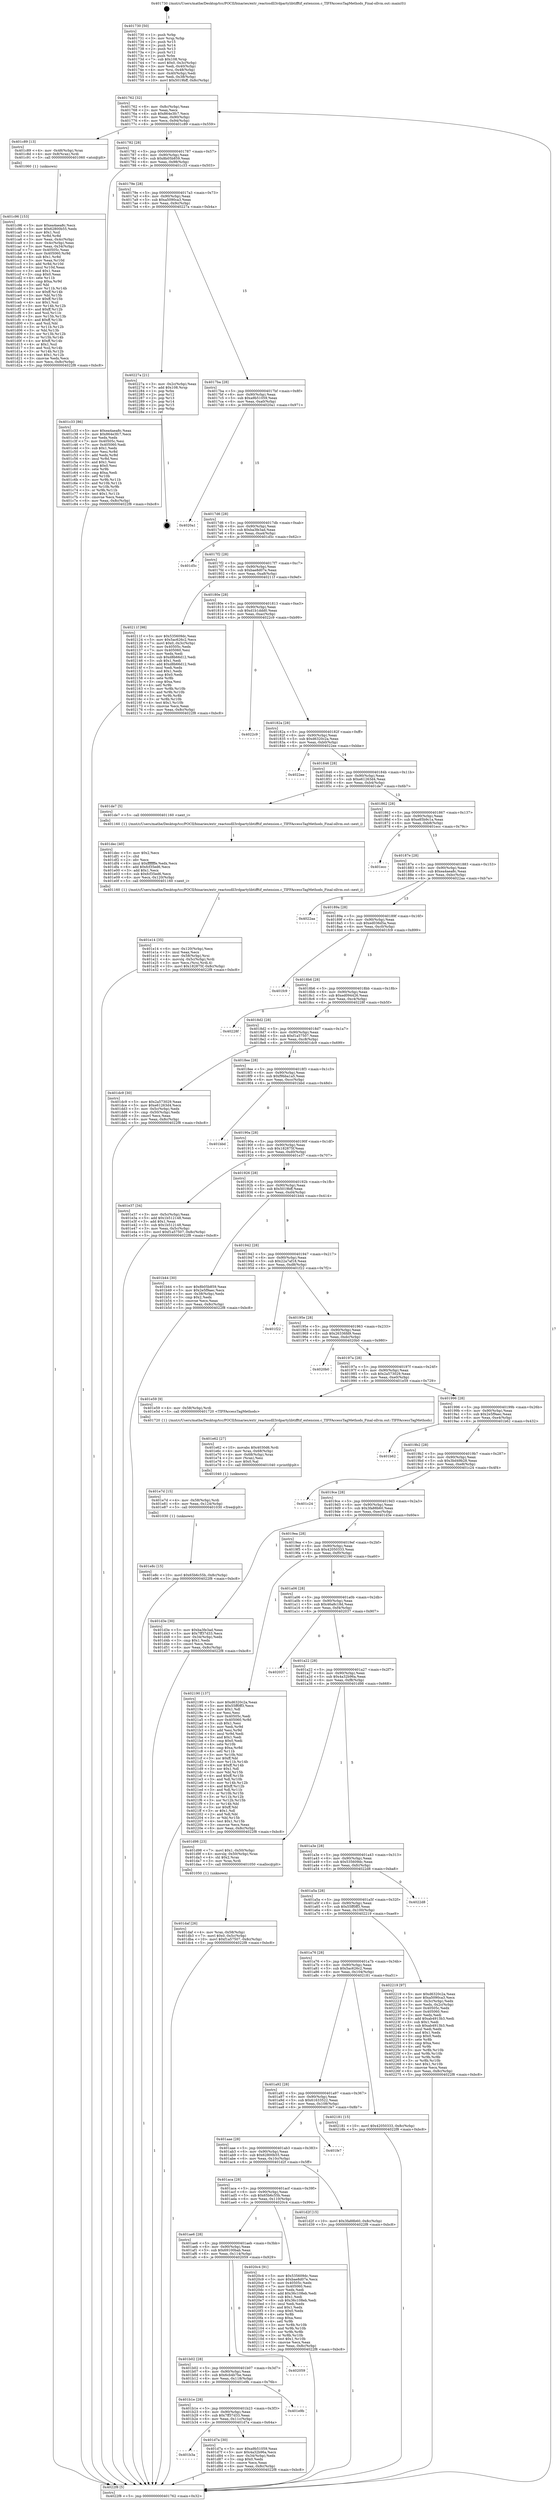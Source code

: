 digraph "0x401730" {
  label = "0x401730 (/mnt/c/Users/mathe/Desktop/tcc/POCII/binaries/extr_reactosdll3rdpartylibtifftif_extension.c_TIFFAccessTagMethods_Final-ollvm.out::main(0))"
  labelloc = "t"
  node[shape=record]

  Entry [label="",width=0.3,height=0.3,shape=circle,fillcolor=black,style=filled]
  "0x401762" [label="{
     0x401762 [32]\l
     | [instrs]\l
     &nbsp;&nbsp;0x401762 \<+6\>: mov -0x8c(%rbp),%eax\l
     &nbsp;&nbsp;0x401768 \<+2\>: mov %eax,%ecx\l
     &nbsp;&nbsp;0x40176a \<+6\>: sub $0x864e3fc7,%ecx\l
     &nbsp;&nbsp;0x401770 \<+6\>: mov %eax,-0x90(%rbp)\l
     &nbsp;&nbsp;0x401776 \<+6\>: mov %ecx,-0x94(%rbp)\l
     &nbsp;&nbsp;0x40177c \<+6\>: je 0000000000401c89 \<main+0x559\>\l
  }"]
  "0x401c89" [label="{
     0x401c89 [13]\l
     | [instrs]\l
     &nbsp;&nbsp;0x401c89 \<+4\>: mov -0x48(%rbp),%rax\l
     &nbsp;&nbsp;0x401c8d \<+4\>: mov 0x8(%rax),%rdi\l
     &nbsp;&nbsp;0x401c91 \<+5\>: call 0000000000401060 \<atoi@plt\>\l
     | [calls]\l
     &nbsp;&nbsp;0x401060 \{1\} (unknown)\l
  }"]
  "0x401782" [label="{
     0x401782 [28]\l
     | [instrs]\l
     &nbsp;&nbsp;0x401782 \<+5\>: jmp 0000000000401787 \<main+0x57\>\l
     &nbsp;&nbsp;0x401787 \<+6\>: mov -0x90(%rbp),%eax\l
     &nbsp;&nbsp;0x40178d \<+5\>: sub $0x8b05b859,%eax\l
     &nbsp;&nbsp;0x401792 \<+6\>: mov %eax,-0x98(%rbp)\l
     &nbsp;&nbsp;0x401798 \<+6\>: je 0000000000401c33 \<main+0x503\>\l
  }"]
  Exit [label="",width=0.3,height=0.3,shape=circle,fillcolor=black,style=filled,peripheries=2]
  "0x401c33" [label="{
     0x401c33 [86]\l
     | [instrs]\l
     &nbsp;&nbsp;0x401c33 \<+5\>: mov $0xea4aea8c,%eax\l
     &nbsp;&nbsp;0x401c38 \<+5\>: mov $0x864e3fc7,%ecx\l
     &nbsp;&nbsp;0x401c3d \<+2\>: xor %edx,%edx\l
     &nbsp;&nbsp;0x401c3f \<+7\>: mov 0x40505c,%esi\l
     &nbsp;&nbsp;0x401c46 \<+7\>: mov 0x405060,%edi\l
     &nbsp;&nbsp;0x401c4d \<+3\>: sub $0x1,%edx\l
     &nbsp;&nbsp;0x401c50 \<+3\>: mov %esi,%r8d\l
     &nbsp;&nbsp;0x401c53 \<+3\>: add %edx,%r8d\l
     &nbsp;&nbsp;0x401c56 \<+4\>: imul %r8d,%esi\l
     &nbsp;&nbsp;0x401c5a \<+3\>: and $0x1,%esi\l
     &nbsp;&nbsp;0x401c5d \<+3\>: cmp $0x0,%esi\l
     &nbsp;&nbsp;0x401c60 \<+4\>: sete %r9b\l
     &nbsp;&nbsp;0x401c64 \<+3\>: cmp $0xa,%edi\l
     &nbsp;&nbsp;0x401c67 \<+4\>: setl %r10b\l
     &nbsp;&nbsp;0x401c6b \<+3\>: mov %r9b,%r11b\l
     &nbsp;&nbsp;0x401c6e \<+3\>: and %r10b,%r11b\l
     &nbsp;&nbsp;0x401c71 \<+3\>: xor %r10b,%r9b\l
     &nbsp;&nbsp;0x401c74 \<+3\>: or %r9b,%r11b\l
     &nbsp;&nbsp;0x401c77 \<+4\>: test $0x1,%r11b\l
     &nbsp;&nbsp;0x401c7b \<+3\>: cmovne %ecx,%eax\l
     &nbsp;&nbsp;0x401c7e \<+6\>: mov %eax,-0x8c(%rbp)\l
     &nbsp;&nbsp;0x401c84 \<+5\>: jmp 00000000004022f8 \<main+0xbc8\>\l
  }"]
  "0x40179e" [label="{
     0x40179e [28]\l
     | [instrs]\l
     &nbsp;&nbsp;0x40179e \<+5\>: jmp 00000000004017a3 \<main+0x73\>\l
     &nbsp;&nbsp;0x4017a3 \<+6\>: mov -0x90(%rbp),%eax\l
     &nbsp;&nbsp;0x4017a9 \<+5\>: sub $0xa5090ca3,%eax\l
     &nbsp;&nbsp;0x4017ae \<+6\>: mov %eax,-0x9c(%rbp)\l
     &nbsp;&nbsp;0x4017b4 \<+6\>: je 000000000040227a \<main+0xb4a\>\l
  }"]
  "0x401e8c" [label="{
     0x401e8c [15]\l
     | [instrs]\l
     &nbsp;&nbsp;0x401e8c \<+10\>: movl $0x65b6c55b,-0x8c(%rbp)\l
     &nbsp;&nbsp;0x401e96 \<+5\>: jmp 00000000004022f8 \<main+0xbc8\>\l
  }"]
  "0x40227a" [label="{
     0x40227a [21]\l
     | [instrs]\l
     &nbsp;&nbsp;0x40227a \<+3\>: mov -0x2c(%rbp),%eax\l
     &nbsp;&nbsp;0x40227d \<+7\>: add $0x108,%rsp\l
     &nbsp;&nbsp;0x402284 \<+1\>: pop %rbx\l
     &nbsp;&nbsp;0x402285 \<+2\>: pop %r12\l
     &nbsp;&nbsp;0x402287 \<+2\>: pop %r13\l
     &nbsp;&nbsp;0x402289 \<+2\>: pop %r14\l
     &nbsp;&nbsp;0x40228b \<+2\>: pop %r15\l
     &nbsp;&nbsp;0x40228d \<+1\>: pop %rbp\l
     &nbsp;&nbsp;0x40228e \<+1\>: ret\l
  }"]
  "0x4017ba" [label="{
     0x4017ba [28]\l
     | [instrs]\l
     &nbsp;&nbsp;0x4017ba \<+5\>: jmp 00000000004017bf \<main+0x8f\>\l
     &nbsp;&nbsp;0x4017bf \<+6\>: mov -0x90(%rbp),%eax\l
     &nbsp;&nbsp;0x4017c5 \<+5\>: sub $0xa9b51059,%eax\l
     &nbsp;&nbsp;0x4017ca \<+6\>: mov %eax,-0xa0(%rbp)\l
     &nbsp;&nbsp;0x4017d0 \<+6\>: je 00000000004020a1 \<main+0x971\>\l
  }"]
  "0x401e7d" [label="{
     0x401e7d [15]\l
     | [instrs]\l
     &nbsp;&nbsp;0x401e7d \<+4\>: mov -0x58(%rbp),%rdi\l
     &nbsp;&nbsp;0x401e81 \<+6\>: mov %eax,-0x124(%rbp)\l
     &nbsp;&nbsp;0x401e87 \<+5\>: call 0000000000401030 \<free@plt\>\l
     | [calls]\l
     &nbsp;&nbsp;0x401030 \{1\} (unknown)\l
  }"]
  "0x4020a1" [label="{
     0x4020a1\l
  }", style=dashed]
  "0x4017d6" [label="{
     0x4017d6 [28]\l
     | [instrs]\l
     &nbsp;&nbsp;0x4017d6 \<+5\>: jmp 00000000004017db \<main+0xab\>\l
     &nbsp;&nbsp;0x4017db \<+6\>: mov -0x90(%rbp),%eax\l
     &nbsp;&nbsp;0x4017e1 \<+5\>: sub $0xba3fe3ad,%eax\l
     &nbsp;&nbsp;0x4017e6 \<+6\>: mov %eax,-0xa4(%rbp)\l
     &nbsp;&nbsp;0x4017ec \<+6\>: je 0000000000401d5c \<main+0x62c\>\l
  }"]
  "0x401e62" [label="{
     0x401e62 [27]\l
     | [instrs]\l
     &nbsp;&nbsp;0x401e62 \<+10\>: movabs $0x4030d6,%rdi\l
     &nbsp;&nbsp;0x401e6c \<+4\>: mov %rax,-0x68(%rbp)\l
     &nbsp;&nbsp;0x401e70 \<+4\>: mov -0x68(%rbp),%rax\l
     &nbsp;&nbsp;0x401e74 \<+2\>: mov (%rax),%esi\l
     &nbsp;&nbsp;0x401e76 \<+2\>: mov $0x0,%al\l
     &nbsp;&nbsp;0x401e78 \<+5\>: call 0000000000401040 \<printf@plt\>\l
     | [calls]\l
     &nbsp;&nbsp;0x401040 \{1\} (unknown)\l
  }"]
  "0x401d5c" [label="{
     0x401d5c\l
  }", style=dashed]
  "0x4017f2" [label="{
     0x4017f2 [28]\l
     | [instrs]\l
     &nbsp;&nbsp;0x4017f2 \<+5\>: jmp 00000000004017f7 \<main+0xc7\>\l
     &nbsp;&nbsp;0x4017f7 \<+6\>: mov -0x90(%rbp),%eax\l
     &nbsp;&nbsp;0x4017fd \<+5\>: sub $0xbae8d07e,%eax\l
     &nbsp;&nbsp;0x401802 \<+6\>: mov %eax,-0xa8(%rbp)\l
     &nbsp;&nbsp;0x401808 \<+6\>: je 000000000040211f \<main+0x9ef\>\l
  }"]
  "0x401e14" [label="{
     0x401e14 [35]\l
     | [instrs]\l
     &nbsp;&nbsp;0x401e14 \<+6\>: mov -0x120(%rbp),%ecx\l
     &nbsp;&nbsp;0x401e1a \<+3\>: imul %eax,%ecx\l
     &nbsp;&nbsp;0x401e1d \<+4\>: mov -0x58(%rbp),%rsi\l
     &nbsp;&nbsp;0x401e21 \<+4\>: movslq -0x5c(%rbp),%rdi\l
     &nbsp;&nbsp;0x401e25 \<+3\>: mov %ecx,(%rsi,%rdi,4)\l
     &nbsp;&nbsp;0x401e28 \<+10\>: movl $0x182875f,-0x8c(%rbp)\l
     &nbsp;&nbsp;0x401e32 \<+5\>: jmp 00000000004022f8 \<main+0xbc8\>\l
  }"]
  "0x40211f" [label="{
     0x40211f [98]\l
     | [instrs]\l
     &nbsp;&nbsp;0x40211f \<+5\>: mov $0x535609dc,%eax\l
     &nbsp;&nbsp;0x402124 \<+5\>: mov $0x5ac626c2,%ecx\l
     &nbsp;&nbsp;0x402129 \<+7\>: movl $0x0,-0x3c(%rbp)\l
     &nbsp;&nbsp;0x402130 \<+7\>: mov 0x40505c,%edx\l
     &nbsp;&nbsp;0x402137 \<+7\>: mov 0x405060,%esi\l
     &nbsp;&nbsp;0x40213e \<+2\>: mov %edx,%edi\l
     &nbsp;&nbsp;0x402140 \<+6\>: sub $0xd8b66d12,%edi\l
     &nbsp;&nbsp;0x402146 \<+3\>: sub $0x1,%edi\l
     &nbsp;&nbsp;0x402149 \<+6\>: add $0xd8b66d12,%edi\l
     &nbsp;&nbsp;0x40214f \<+3\>: imul %edi,%edx\l
     &nbsp;&nbsp;0x402152 \<+3\>: and $0x1,%edx\l
     &nbsp;&nbsp;0x402155 \<+3\>: cmp $0x0,%edx\l
     &nbsp;&nbsp;0x402158 \<+4\>: sete %r8b\l
     &nbsp;&nbsp;0x40215c \<+3\>: cmp $0xa,%esi\l
     &nbsp;&nbsp;0x40215f \<+4\>: setl %r9b\l
     &nbsp;&nbsp;0x402163 \<+3\>: mov %r8b,%r10b\l
     &nbsp;&nbsp;0x402166 \<+3\>: and %r9b,%r10b\l
     &nbsp;&nbsp;0x402169 \<+3\>: xor %r9b,%r8b\l
     &nbsp;&nbsp;0x40216c \<+3\>: or %r8b,%r10b\l
     &nbsp;&nbsp;0x40216f \<+4\>: test $0x1,%r10b\l
     &nbsp;&nbsp;0x402173 \<+3\>: cmovne %ecx,%eax\l
     &nbsp;&nbsp;0x402176 \<+6\>: mov %eax,-0x8c(%rbp)\l
     &nbsp;&nbsp;0x40217c \<+5\>: jmp 00000000004022f8 \<main+0xbc8\>\l
  }"]
  "0x40180e" [label="{
     0x40180e [28]\l
     | [instrs]\l
     &nbsp;&nbsp;0x40180e \<+5\>: jmp 0000000000401813 \<main+0xe3\>\l
     &nbsp;&nbsp;0x401813 \<+6\>: mov -0x90(%rbp),%eax\l
     &nbsp;&nbsp;0x401819 \<+5\>: sub $0xd1b1ddd0,%eax\l
     &nbsp;&nbsp;0x40181e \<+6\>: mov %eax,-0xac(%rbp)\l
     &nbsp;&nbsp;0x401824 \<+6\>: je 00000000004022c9 \<main+0xb99\>\l
  }"]
  "0x401dec" [label="{
     0x401dec [40]\l
     | [instrs]\l
     &nbsp;&nbsp;0x401dec \<+5\>: mov $0x2,%ecx\l
     &nbsp;&nbsp;0x401df1 \<+1\>: cltd\l
     &nbsp;&nbsp;0x401df2 \<+2\>: idiv %ecx\l
     &nbsp;&nbsp;0x401df4 \<+6\>: imul $0xfffffffe,%edx,%ecx\l
     &nbsp;&nbsp;0x401dfa \<+6\>: add $0xfcf35ed6,%ecx\l
     &nbsp;&nbsp;0x401e00 \<+3\>: add $0x1,%ecx\l
     &nbsp;&nbsp;0x401e03 \<+6\>: sub $0xfcf35ed6,%ecx\l
     &nbsp;&nbsp;0x401e09 \<+6\>: mov %ecx,-0x120(%rbp)\l
     &nbsp;&nbsp;0x401e0f \<+5\>: call 0000000000401160 \<next_i\>\l
     | [calls]\l
     &nbsp;&nbsp;0x401160 \{1\} (/mnt/c/Users/mathe/Desktop/tcc/POCII/binaries/extr_reactosdll3rdpartylibtifftif_extension.c_TIFFAccessTagMethods_Final-ollvm.out::next_i)\l
  }"]
  "0x4022c9" [label="{
     0x4022c9\l
  }", style=dashed]
  "0x40182a" [label="{
     0x40182a [28]\l
     | [instrs]\l
     &nbsp;&nbsp;0x40182a \<+5\>: jmp 000000000040182f \<main+0xff\>\l
     &nbsp;&nbsp;0x40182f \<+6\>: mov -0x90(%rbp),%eax\l
     &nbsp;&nbsp;0x401835 \<+5\>: sub $0xd6320c2a,%eax\l
     &nbsp;&nbsp;0x40183a \<+6\>: mov %eax,-0xb0(%rbp)\l
     &nbsp;&nbsp;0x401840 \<+6\>: je 00000000004022ee \<main+0xbbe\>\l
  }"]
  "0x401daf" [label="{
     0x401daf [26]\l
     | [instrs]\l
     &nbsp;&nbsp;0x401daf \<+4\>: mov %rax,-0x58(%rbp)\l
     &nbsp;&nbsp;0x401db3 \<+7\>: movl $0x0,-0x5c(%rbp)\l
     &nbsp;&nbsp;0x401dba \<+10\>: movl $0xf1a57507,-0x8c(%rbp)\l
     &nbsp;&nbsp;0x401dc4 \<+5\>: jmp 00000000004022f8 \<main+0xbc8\>\l
  }"]
  "0x4022ee" [label="{
     0x4022ee\l
  }", style=dashed]
  "0x401846" [label="{
     0x401846 [28]\l
     | [instrs]\l
     &nbsp;&nbsp;0x401846 \<+5\>: jmp 000000000040184b \<main+0x11b\>\l
     &nbsp;&nbsp;0x40184b \<+6\>: mov -0x90(%rbp),%eax\l
     &nbsp;&nbsp;0x401851 \<+5\>: sub $0xe61263d4,%eax\l
     &nbsp;&nbsp;0x401856 \<+6\>: mov %eax,-0xb4(%rbp)\l
     &nbsp;&nbsp;0x40185c \<+6\>: je 0000000000401de7 \<main+0x6b7\>\l
  }"]
  "0x401b3a" [label="{
     0x401b3a\l
  }", style=dashed]
  "0x401de7" [label="{
     0x401de7 [5]\l
     | [instrs]\l
     &nbsp;&nbsp;0x401de7 \<+5\>: call 0000000000401160 \<next_i\>\l
     | [calls]\l
     &nbsp;&nbsp;0x401160 \{1\} (/mnt/c/Users/mathe/Desktop/tcc/POCII/binaries/extr_reactosdll3rdpartylibtifftif_extension.c_TIFFAccessTagMethods_Final-ollvm.out::next_i)\l
  }"]
  "0x401862" [label="{
     0x401862 [28]\l
     | [instrs]\l
     &nbsp;&nbsp;0x401862 \<+5\>: jmp 0000000000401867 \<main+0x137\>\l
     &nbsp;&nbsp;0x401867 \<+6\>: mov -0x90(%rbp),%eax\l
     &nbsp;&nbsp;0x40186d \<+5\>: sub $0xe85b9c1a,%eax\l
     &nbsp;&nbsp;0x401872 \<+6\>: mov %eax,-0xb8(%rbp)\l
     &nbsp;&nbsp;0x401878 \<+6\>: je 0000000000401ecc \<main+0x79c\>\l
  }"]
  "0x401d7a" [label="{
     0x401d7a [30]\l
     | [instrs]\l
     &nbsp;&nbsp;0x401d7a \<+5\>: mov $0xa9b51059,%eax\l
     &nbsp;&nbsp;0x401d7f \<+5\>: mov $0x4a32b96a,%ecx\l
     &nbsp;&nbsp;0x401d84 \<+3\>: mov -0x34(%rbp),%edx\l
     &nbsp;&nbsp;0x401d87 \<+3\>: cmp $0x0,%edx\l
     &nbsp;&nbsp;0x401d8a \<+3\>: cmove %ecx,%eax\l
     &nbsp;&nbsp;0x401d8d \<+6\>: mov %eax,-0x8c(%rbp)\l
     &nbsp;&nbsp;0x401d93 \<+5\>: jmp 00000000004022f8 \<main+0xbc8\>\l
  }"]
  "0x401ecc" [label="{
     0x401ecc\l
  }", style=dashed]
  "0x40187e" [label="{
     0x40187e [28]\l
     | [instrs]\l
     &nbsp;&nbsp;0x40187e \<+5\>: jmp 0000000000401883 \<main+0x153\>\l
     &nbsp;&nbsp;0x401883 \<+6\>: mov -0x90(%rbp),%eax\l
     &nbsp;&nbsp;0x401889 \<+5\>: sub $0xea4aea8c,%eax\l
     &nbsp;&nbsp;0x40188e \<+6\>: mov %eax,-0xbc(%rbp)\l
     &nbsp;&nbsp;0x401894 \<+6\>: je 00000000004022aa \<main+0xb7a\>\l
  }"]
  "0x401b1e" [label="{
     0x401b1e [28]\l
     | [instrs]\l
     &nbsp;&nbsp;0x401b1e \<+5\>: jmp 0000000000401b23 \<main+0x3f3\>\l
     &nbsp;&nbsp;0x401b23 \<+6\>: mov -0x90(%rbp),%eax\l
     &nbsp;&nbsp;0x401b29 \<+5\>: sub $0x7ff37d33,%eax\l
     &nbsp;&nbsp;0x401b2e \<+6\>: mov %eax,-0x11c(%rbp)\l
     &nbsp;&nbsp;0x401b34 \<+6\>: je 0000000000401d7a \<main+0x64a\>\l
  }"]
  "0x4022aa" [label="{
     0x4022aa\l
  }", style=dashed]
  "0x40189a" [label="{
     0x40189a [28]\l
     | [instrs]\l
     &nbsp;&nbsp;0x40189a \<+5\>: jmp 000000000040189f \<main+0x16f\>\l
     &nbsp;&nbsp;0x40189f \<+6\>: mov -0x90(%rbp),%eax\l
     &nbsp;&nbsp;0x4018a5 \<+5\>: sub $0xed036d5a,%eax\l
     &nbsp;&nbsp;0x4018aa \<+6\>: mov %eax,-0xc0(%rbp)\l
     &nbsp;&nbsp;0x4018b0 \<+6\>: je 0000000000401fc9 \<main+0x899\>\l
  }"]
  "0x401e9b" [label="{
     0x401e9b\l
  }", style=dashed]
  "0x401fc9" [label="{
     0x401fc9\l
  }", style=dashed]
  "0x4018b6" [label="{
     0x4018b6 [28]\l
     | [instrs]\l
     &nbsp;&nbsp;0x4018b6 \<+5\>: jmp 00000000004018bb \<main+0x18b\>\l
     &nbsp;&nbsp;0x4018bb \<+6\>: mov -0x90(%rbp),%eax\l
     &nbsp;&nbsp;0x4018c1 \<+5\>: sub $0xed094426,%eax\l
     &nbsp;&nbsp;0x4018c6 \<+6\>: mov %eax,-0xc4(%rbp)\l
     &nbsp;&nbsp;0x4018cc \<+6\>: je 000000000040228f \<main+0xb5f\>\l
  }"]
  "0x401b02" [label="{
     0x401b02 [28]\l
     | [instrs]\l
     &nbsp;&nbsp;0x401b02 \<+5\>: jmp 0000000000401b07 \<main+0x3d7\>\l
     &nbsp;&nbsp;0x401b07 \<+6\>: mov -0x90(%rbp),%eax\l
     &nbsp;&nbsp;0x401b0d \<+5\>: sub $0x6cb4b7be,%eax\l
     &nbsp;&nbsp;0x401b12 \<+6\>: mov %eax,-0x118(%rbp)\l
     &nbsp;&nbsp;0x401b18 \<+6\>: je 0000000000401e9b \<main+0x76b\>\l
  }"]
  "0x40228f" [label="{
     0x40228f\l
  }", style=dashed]
  "0x4018d2" [label="{
     0x4018d2 [28]\l
     | [instrs]\l
     &nbsp;&nbsp;0x4018d2 \<+5\>: jmp 00000000004018d7 \<main+0x1a7\>\l
     &nbsp;&nbsp;0x4018d7 \<+6\>: mov -0x90(%rbp),%eax\l
     &nbsp;&nbsp;0x4018dd \<+5\>: sub $0xf1a57507,%eax\l
     &nbsp;&nbsp;0x4018e2 \<+6\>: mov %eax,-0xc8(%rbp)\l
     &nbsp;&nbsp;0x4018e8 \<+6\>: je 0000000000401dc9 \<main+0x699\>\l
  }"]
  "0x402059" [label="{
     0x402059\l
  }", style=dashed]
  "0x401dc9" [label="{
     0x401dc9 [30]\l
     | [instrs]\l
     &nbsp;&nbsp;0x401dc9 \<+5\>: mov $0x2a573029,%eax\l
     &nbsp;&nbsp;0x401dce \<+5\>: mov $0xe61263d4,%ecx\l
     &nbsp;&nbsp;0x401dd3 \<+3\>: mov -0x5c(%rbp),%edx\l
     &nbsp;&nbsp;0x401dd6 \<+3\>: cmp -0x50(%rbp),%edx\l
     &nbsp;&nbsp;0x401dd9 \<+3\>: cmovl %ecx,%eax\l
     &nbsp;&nbsp;0x401ddc \<+6\>: mov %eax,-0x8c(%rbp)\l
     &nbsp;&nbsp;0x401de2 \<+5\>: jmp 00000000004022f8 \<main+0xbc8\>\l
  }"]
  "0x4018ee" [label="{
     0x4018ee [28]\l
     | [instrs]\l
     &nbsp;&nbsp;0x4018ee \<+5\>: jmp 00000000004018f3 \<main+0x1c3\>\l
     &nbsp;&nbsp;0x4018f3 \<+6\>: mov -0x90(%rbp),%eax\l
     &nbsp;&nbsp;0x4018f9 \<+5\>: sub $0xf9bba1a5,%eax\l
     &nbsp;&nbsp;0x4018fe \<+6\>: mov %eax,-0xcc(%rbp)\l
     &nbsp;&nbsp;0x401904 \<+6\>: je 0000000000401bbd \<main+0x48d\>\l
  }"]
  "0x401ae6" [label="{
     0x401ae6 [28]\l
     | [instrs]\l
     &nbsp;&nbsp;0x401ae6 \<+5\>: jmp 0000000000401aeb \<main+0x3bb\>\l
     &nbsp;&nbsp;0x401aeb \<+6\>: mov -0x90(%rbp),%eax\l
     &nbsp;&nbsp;0x401af1 \<+5\>: sub $0x69100bab,%eax\l
     &nbsp;&nbsp;0x401af6 \<+6\>: mov %eax,-0x114(%rbp)\l
     &nbsp;&nbsp;0x401afc \<+6\>: je 0000000000402059 \<main+0x929\>\l
  }"]
  "0x401bbd" [label="{
     0x401bbd\l
  }", style=dashed]
  "0x40190a" [label="{
     0x40190a [28]\l
     | [instrs]\l
     &nbsp;&nbsp;0x40190a \<+5\>: jmp 000000000040190f \<main+0x1df\>\l
     &nbsp;&nbsp;0x40190f \<+6\>: mov -0x90(%rbp),%eax\l
     &nbsp;&nbsp;0x401915 \<+5\>: sub $0x182875f,%eax\l
     &nbsp;&nbsp;0x40191a \<+6\>: mov %eax,-0xd0(%rbp)\l
     &nbsp;&nbsp;0x401920 \<+6\>: je 0000000000401e37 \<main+0x707\>\l
  }"]
  "0x4020c4" [label="{
     0x4020c4 [91]\l
     | [instrs]\l
     &nbsp;&nbsp;0x4020c4 \<+5\>: mov $0x535609dc,%eax\l
     &nbsp;&nbsp;0x4020c9 \<+5\>: mov $0xbae8d07e,%ecx\l
     &nbsp;&nbsp;0x4020ce \<+7\>: mov 0x40505c,%edx\l
     &nbsp;&nbsp;0x4020d5 \<+7\>: mov 0x405060,%esi\l
     &nbsp;&nbsp;0x4020dc \<+2\>: mov %edx,%edi\l
     &nbsp;&nbsp;0x4020de \<+6\>: add $0x36c108eb,%edi\l
     &nbsp;&nbsp;0x4020e4 \<+3\>: sub $0x1,%edi\l
     &nbsp;&nbsp;0x4020e7 \<+6\>: sub $0x36c108eb,%edi\l
     &nbsp;&nbsp;0x4020ed \<+3\>: imul %edi,%edx\l
     &nbsp;&nbsp;0x4020f0 \<+3\>: and $0x1,%edx\l
     &nbsp;&nbsp;0x4020f3 \<+3\>: cmp $0x0,%edx\l
     &nbsp;&nbsp;0x4020f6 \<+4\>: sete %r8b\l
     &nbsp;&nbsp;0x4020fa \<+3\>: cmp $0xa,%esi\l
     &nbsp;&nbsp;0x4020fd \<+4\>: setl %r9b\l
     &nbsp;&nbsp;0x402101 \<+3\>: mov %r8b,%r10b\l
     &nbsp;&nbsp;0x402104 \<+3\>: and %r9b,%r10b\l
     &nbsp;&nbsp;0x402107 \<+3\>: xor %r9b,%r8b\l
     &nbsp;&nbsp;0x40210a \<+3\>: or %r8b,%r10b\l
     &nbsp;&nbsp;0x40210d \<+4\>: test $0x1,%r10b\l
     &nbsp;&nbsp;0x402111 \<+3\>: cmovne %ecx,%eax\l
     &nbsp;&nbsp;0x402114 \<+6\>: mov %eax,-0x8c(%rbp)\l
     &nbsp;&nbsp;0x40211a \<+5\>: jmp 00000000004022f8 \<main+0xbc8\>\l
  }"]
  "0x401e37" [label="{
     0x401e37 [34]\l
     | [instrs]\l
     &nbsp;&nbsp;0x401e37 \<+3\>: mov -0x5c(%rbp),%eax\l
     &nbsp;&nbsp;0x401e3a \<+5\>: add $0x1b512148,%eax\l
     &nbsp;&nbsp;0x401e3f \<+3\>: add $0x1,%eax\l
     &nbsp;&nbsp;0x401e42 \<+5\>: sub $0x1b512148,%eax\l
     &nbsp;&nbsp;0x401e47 \<+3\>: mov %eax,-0x5c(%rbp)\l
     &nbsp;&nbsp;0x401e4a \<+10\>: movl $0xf1a57507,-0x8c(%rbp)\l
     &nbsp;&nbsp;0x401e54 \<+5\>: jmp 00000000004022f8 \<main+0xbc8\>\l
  }"]
  "0x401926" [label="{
     0x401926 [28]\l
     | [instrs]\l
     &nbsp;&nbsp;0x401926 \<+5\>: jmp 000000000040192b \<main+0x1fb\>\l
     &nbsp;&nbsp;0x40192b \<+6\>: mov -0x90(%rbp),%eax\l
     &nbsp;&nbsp;0x401931 \<+5\>: sub $0x5019bff,%eax\l
     &nbsp;&nbsp;0x401936 \<+6\>: mov %eax,-0xd4(%rbp)\l
     &nbsp;&nbsp;0x40193c \<+6\>: je 0000000000401b44 \<main+0x414\>\l
  }"]
  "0x401aca" [label="{
     0x401aca [28]\l
     | [instrs]\l
     &nbsp;&nbsp;0x401aca \<+5\>: jmp 0000000000401acf \<main+0x39f\>\l
     &nbsp;&nbsp;0x401acf \<+6\>: mov -0x90(%rbp),%eax\l
     &nbsp;&nbsp;0x401ad5 \<+5\>: sub $0x65b6c55b,%eax\l
     &nbsp;&nbsp;0x401ada \<+6\>: mov %eax,-0x110(%rbp)\l
     &nbsp;&nbsp;0x401ae0 \<+6\>: je 00000000004020c4 \<main+0x994\>\l
  }"]
  "0x401b44" [label="{
     0x401b44 [30]\l
     | [instrs]\l
     &nbsp;&nbsp;0x401b44 \<+5\>: mov $0x8b05b859,%eax\l
     &nbsp;&nbsp;0x401b49 \<+5\>: mov $0x2e5f9aec,%ecx\l
     &nbsp;&nbsp;0x401b4e \<+3\>: mov -0x38(%rbp),%edx\l
     &nbsp;&nbsp;0x401b51 \<+3\>: cmp $0x2,%edx\l
     &nbsp;&nbsp;0x401b54 \<+3\>: cmovne %ecx,%eax\l
     &nbsp;&nbsp;0x401b57 \<+6\>: mov %eax,-0x8c(%rbp)\l
     &nbsp;&nbsp;0x401b5d \<+5\>: jmp 00000000004022f8 \<main+0xbc8\>\l
  }"]
  "0x401942" [label="{
     0x401942 [28]\l
     | [instrs]\l
     &nbsp;&nbsp;0x401942 \<+5\>: jmp 0000000000401947 \<main+0x217\>\l
     &nbsp;&nbsp;0x401947 \<+6\>: mov -0x90(%rbp),%eax\l
     &nbsp;&nbsp;0x40194d \<+5\>: sub $0x22a7af18,%eax\l
     &nbsp;&nbsp;0x401952 \<+6\>: mov %eax,-0xd8(%rbp)\l
     &nbsp;&nbsp;0x401958 \<+6\>: je 0000000000401f22 \<main+0x7f2\>\l
  }"]
  "0x4022f8" [label="{
     0x4022f8 [5]\l
     | [instrs]\l
     &nbsp;&nbsp;0x4022f8 \<+5\>: jmp 0000000000401762 \<main+0x32\>\l
  }"]
  "0x401730" [label="{
     0x401730 [50]\l
     | [instrs]\l
     &nbsp;&nbsp;0x401730 \<+1\>: push %rbp\l
     &nbsp;&nbsp;0x401731 \<+3\>: mov %rsp,%rbp\l
     &nbsp;&nbsp;0x401734 \<+2\>: push %r15\l
     &nbsp;&nbsp;0x401736 \<+2\>: push %r14\l
     &nbsp;&nbsp;0x401738 \<+2\>: push %r13\l
     &nbsp;&nbsp;0x40173a \<+2\>: push %r12\l
     &nbsp;&nbsp;0x40173c \<+1\>: push %rbx\l
     &nbsp;&nbsp;0x40173d \<+7\>: sub $0x108,%rsp\l
     &nbsp;&nbsp;0x401744 \<+7\>: movl $0x0,-0x3c(%rbp)\l
     &nbsp;&nbsp;0x40174b \<+3\>: mov %edi,-0x40(%rbp)\l
     &nbsp;&nbsp;0x40174e \<+4\>: mov %rsi,-0x48(%rbp)\l
     &nbsp;&nbsp;0x401752 \<+3\>: mov -0x40(%rbp),%edi\l
     &nbsp;&nbsp;0x401755 \<+3\>: mov %edi,-0x38(%rbp)\l
     &nbsp;&nbsp;0x401758 \<+10\>: movl $0x5019bff,-0x8c(%rbp)\l
  }"]
  "0x401c96" [label="{
     0x401c96 [153]\l
     | [instrs]\l
     &nbsp;&nbsp;0x401c96 \<+5\>: mov $0xea4aea8c,%ecx\l
     &nbsp;&nbsp;0x401c9b \<+5\>: mov $0x62800b55,%edx\l
     &nbsp;&nbsp;0x401ca0 \<+3\>: mov $0x1,%sil\l
     &nbsp;&nbsp;0x401ca3 \<+3\>: xor %r8d,%r8d\l
     &nbsp;&nbsp;0x401ca6 \<+3\>: mov %eax,-0x4c(%rbp)\l
     &nbsp;&nbsp;0x401ca9 \<+3\>: mov -0x4c(%rbp),%eax\l
     &nbsp;&nbsp;0x401cac \<+3\>: mov %eax,-0x34(%rbp)\l
     &nbsp;&nbsp;0x401caf \<+7\>: mov 0x40505c,%eax\l
     &nbsp;&nbsp;0x401cb6 \<+8\>: mov 0x405060,%r9d\l
     &nbsp;&nbsp;0x401cbe \<+4\>: sub $0x1,%r8d\l
     &nbsp;&nbsp;0x401cc2 \<+3\>: mov %eax,%r10d\l
     &nbsp;&nbsp;0x401cc5 \<+3\>: add %r8d,%r10d\l
     &nbsp;&nbsp;0x401cc8 \<+4\>: imul %r10d,%eax\l
     &nbsp;&nbsp;0x401ccc \<+3\>: and $0x1,%eax\l
     &nbsp;&nbsp;0x401ccf \<+3\>: cmp $0x0,%eax\l
     &nbsp;&nbsp;0x401cd2 \<+4\>: sete %r11b\l
     &nbsp;&nbsp;0x401cd6 \<+4\>: cmp $0xa,%r9d\l
     &nbsp;&nbsp;0x401cda \<+3\>: setl %bl\l
     &nbsp;&nbsp;0x401cdd \<+3\>: mov %r11b,%r14b\l
     &nbsp;&nbsp;0x401ce0 \<+4\>: xor $0xff,%r14b\l
     &nbsp;&nbsp;0x401ce4 \<+3\>: mov %bl,%r15b\l
     &nbsp;&nbsp;0x401ce7 \<+4\>: xor $0xff,%r15b\l
     &nbsp;&nbsp;0x401ceb \<+4\>: xor $0x1,%sil\l
     &nbsp;&nbsp;0x401cef \<+3\>: mov %r14b,%r12b\l
     &nbsp;&nbsp;0x401cf2 \<+4\>: and $0xff,%r12b\l
     &nbsp;&nbsp;0x401cf6 \<+3\>: and %sil,%r11b\l
     &nbsp;&nbsp;0x401cf9 \<+3\>: mov %r15b,%r13b\l
     &nbsp;&nbsp;0x401cfc \<+4\>: and $0xff,%r13b\l
     &nbsp;&nbsp;0x401d00 \<+3\>: and %sil,%bl\l
     &nbsp;&nbsp;0x401d03 \<+3\>: or %r11b,%r12b\l
     &nbsp;&nbsp;0x401d06 \<+3\>: or %bl,%r13b\l
     &nbsp;&nbsp;0x401d09 \<+3\>: xor %r13b,%r12b\l
     &nbsp;&nbsp;0x401d0c \<+3\>: or %r15b,%r14b\l
     &nbsp;&nbsp;0x401d0f \<+4\>: xor $0xff,%r14b\l
     &nbsp;&nbsp;0x401d13 \<+4\>: or $0x1,%sil\l
     &nbsp;&nbsp;0x401d17 \<+3\>: and %sil,%r14b\l
     &nbsp;&nbsp;0x401d1a \<+3\>: or %r14b,%r12b\l
     &nbsp;&nbsp;0x401d1d \<+4\>: test $0x1,%r12b\l
     &nbsp;&nbsp;0x401d21 \<+3\>: cmovne %edx,%ecx\l
     &nbsp;&nbsp;0x401d24 \<+6\>: mov %ecx,-0x8c(%rbp)\l
     &nbsp;&nbsp;0x401d2a \<+5\>: jmp 00000000004022f8 \<main+0xbc8\>\l
  }"]
  "0x401d2f" [label="{
     0x401d2f [15]\l
     | [instrs]\l
     &nbsp;&nbsp;0x401d2f \<+10\>: movl $0x3fa88b60,-0x8c(%rbp)\l
     &nbsp;&nbsp;0x401d39 \<+5\>: jmp 00000000004022f8 \<main+0xbc8\>\l
  }"]
  "0x401f22" [label="{
     0x401f22\l
  }", style=dashed]
  "0x40195e" [label="{
     0x40195e [28]\l
     | [instrs]\l
     &nbsp;&nbsp;0x40195e \<+5\>: jmp 0000000000401963 \<main+0x233\>\l
     &nbsp;&nbsp;0x401963 \<+6\>: mov -0x90(%rbp),%eax\l
     &nbsp;&nbsp;0x401969 \<+5\>: sub $0x26336fd9,%eax\l
     &nbsp;&nbsp;0x40196e \<+6\>: mov %eax,-0xdc(%rbp)\l
     &nbsp;&nbsp;0x401974 \<+6\>: je 00000000004020b0 \<main+0x980\>\l
  }"]
  "0x401aae" [label="{
     0x401aae [28]\l
     | [instrs]\l
     &nbsp;&nbsp;0x401aae \<+5\>: jmp 0000000000401ab3 \<main+0x383\>\l
     &nbsp;&nbsp;0x401ab3 \<+6\>: mov -0x90(%rbp),%eax\l
     &nbsp;&nbsp;0x401ab9 \<+5\>: sub $0x62800b55,%eax\l
     &nbsp;&nbsp;0x401abe \<+6\>: mov %eax,-0x10c(%rbp)\l
     &nbsp;&nbsp;0x401ac4 \<+6\>: je 0000000000401d2f \<main+0x5ff\>\l
  }"]
  "0x4020b0" [label="{
     0x4020b0\l
  }", style=dashed]
  "0x40197a" [label="{
     0x40197a [28]\l
     | [instrs]\l
     &nbsp;&nbsp;0x40197a \<+5\>: jmp 000000000040197f \<main+0x24f\>\l
     &nbsp;&nbsp;0x40197f \<+6\>: mov -0x90(%rbp),%eax\l
     &nbsp;&nbsp;0x401985 \<+5\>: sub $0x2a573029,%eax\l
     &nbsp;&nbsp;0x40198a \<+6\>: mov %eax,-0xe0(%rbp)\l
     &nbsp;&nbsp;0x401990 \<+6\>: je 0000000000401e59 \<main+0x729\>\l
  }"]
  "0x401fe7" [label="{
     0x401fe7\l
  }", style=dashed]
  "0x401e59" [label="{
     0x401e59 [9]\l
     | [instrs]\l
     &nbsp;&nbsp;0x401e59 \<+4\>: mov -0x58(%rbp),%rdi\l
     &nbsp;&nbsp;0x401e5d \<+5\>: call 0000000000401720 \<TIFFAccessTagMethods\>\l
     | [calls]\l
     &nbsp;&nbsp;0x401720 \{1\} (/mnt/c/Users/mathe/Desktop/tcc/POCII/binaries/extr_reactosdll3rdpartylibtifftif_extension.c_TIFFAccessTagMethods_Final-ollvm.out::TIFFAccessTagMethods)\l
  }"]
  "0x401996" [label="{
     0x401996 [28]\l
     | [instrs]\l
     &nbsp;&nbsp;0x401996 \<+5\>: jmp 000000000040199b \<main+0x26b\>\l
     &nbsp;&nbsp;0x40199b \<+6\>: mov -0x90(%rbp),%eax\l
     &nbsp;&nbsp;0x4019a1 \<+5\>: sub $0x2e5f9aec,%eax\l
     &nbsp;&nbsp;0x4019a6 \<+6\>: mov %eax,-0xe4(%rbp)\l
     &nbsp;&nbsp;0x4019ac \<+6\>: je 0000000000401b62 \<main+0x432\>\l
  }"]
  "0x401a92" [label="{
     0x401a92 [28]\l
     | [instrs]\l
     &nbsp;&nbsp;0x401a92 \<+5\>: jmp 0000000000401a97 \<main+0x367\>\l
     &nbsp;&nbsp;0x401a97 \<+6\>: mov -0x90(%rbp),%eax\l
     &nbsp;&nbsp;0x401a9d \<+5\>: sub $0x61633522,%eax\l
     &nbsp;&nbsp;0x401aa2 \<+6\>: mov %eax,-0x108(%rbp)\l
     &nbsp;&nbsp;0x401aa8 \<+6\>: je 0000000000401fe7 \<main+0x8b7\>\l
  }"]
  "0x401b62" [label="{
     0x401b62\l
  }", style=dashed]
  "0x4019b2" [label="{
     0x4019b2 [28]\l
     | [instrs]\l
     &nbsp;&nbsp;0x4019b2 \<+5\>: jmp 00000000004019b7 \<main+0x287\>\l
     &nbsp;&nbsp;0x4019b7 \<+6\>: mov -0x90(%rbp),%eax\l
     &nbsp;&nbsp;0x4019bd \<+5\>: sub $0x3bd49b28,%eax\l
     &nbsp;&nbsp;0x4019c2 \<+6\>: mov %eax,-0xe8(%rbp)\l
     &nbsp;&nbsp;0x4019c8 \<+6\>: je 0000000000401c24 \<main+0x4f4\>\l
  }"]
  "0x402181" [label="{
     0x402181 [15]\l
     | [instrs]\l
     &nbsp;&nbsp;0x402181 \<+10\>: movl $0x42050333,-0x8c(%rbp)\l
     &nbsp;&nbsp;0x40218b \<+5\>: jmp 00000000004022f8 \<main+0xbc8\>\l
  }"]
  "0x401c24" [label="{
     0x401c24\l
  }", style=dashed]
  "0x4019ce" [label="{
     0x4019ce [28]\l
     | [instrs]\l
     &nbsp;&nbsp;0x4019ce \<+5\>: jmp 00000000004019d3 \<main+0x2a3\>\l
     &nbsp;&nbsp;0x4019d3 \<+6\>: mov -0x90(%rbp),%eax\l
     &nbsp;&nbsp;0x4019d9 \<+5\>: sub $0x3fa88b60,%eax\l
     &nbsp;&nbsp;0x4019de \<+6\>: mov %eax,-0xec(%rbp)\l
     &nbsp;&nbsp;0x4019e4 \<+6\>: je 0000000000401d3e \<main+0x60e\>\l
  }"]
  "0x401a76" [label="{
     0x401a76 [28]\l
     | [instrs]\l
     &nbsp;&nbsp;0x401a76 \<+5\>: jmp 0000000000401a7b \<main+0x34b\>\l
     &nbsp;&nbsp;0x401a7b \<+6\>: mov -0x90(%rbp),%eax\l
     &nbsp;&nbsp;0x401a81 \<+5\>: sub $0x5ac626c2,%eax\l
     &nbsp;&nbsp;0x401a86 \<+6\>: mov %eax,-0x104(%rbp)\l
     &nbsp;&nbsp;0x401a8c \<+6\>: je 0000000000402181 \<main+0xa51\>\l
  }"]
  "0x401d3e" [label="{
     0x401d3e [30]\l
     | [instrs]\l
     &nbsp;&nbsp;0x401d3e \<+5\>: mov $0xba3fe3ad,%eax\l
     &nbsp;&nbsp;0x401d43 \<+5\>: mov $0x7ff37d33,%ecx\l
     &nbsp;&nbsp;0x401d48 \<+3\>: mov -0x34(%rbp),%edx\l
     &nbsp;&nbsp;0x401d4b \<+3\>: cmp $0x1,%edx\l
     &nbsp;&nbsp;0x401d4e \<+3\>: cmovl %ecx,%eax\l
     &nbsp;&nbsp;0x401d51 \<+6\>: mov %eax,-0x8c(%rbp)\l
     &nbsp;&nbsp;0x401d57 \<+5\>: jmp 00000000004022f8 \<main+0xbc8\>\l
  }"]
  "0x4019ea" [label="{
     0x4019ea [28]\l
     | [instrs]\l
     &nbsp;&nbsp;0x4019ea \<+5\>: jmp 00000000004019ef \<main+0x2bf\>\l
     &nbsp;&nbsp;0x4019ef \<+6\>: mov -0x90(%rbp),%eax\l
     &nbsp;&nbsp;0x4019f5 \<+5\>: sub $0x42050333,%eax\l
     &nbsp;&nbsp;0x4019fa \<+6\>: mov %eax,-0xf0(%rbp)\l
     &nbsp;&nbsp;0x401a00 \<+6\>: je 0000000000402190 \<main+0xa60\>\l
  }"]
  "0x402219" [label="{
     0x402219 [97]\l
     | [instrs]\l
     &nbsp;&nbsp;0x402219 \<+5\>: mov $0xd6320c2a,%eax\l
     &nbsp;&nbsp;0x40221e \<+5\>: mov $0xa5090ca3,%ecx\l
     &nbsp;&nbsp;0x402223 \<+3\>: mov -0x3c(%rbp),%edx\l
     &nbsp;&nbsp;0x402226 \<+3\>: mov %edx,-0x2c(%rbp)\l
     &nbsp;&nbsp;0x402229 \<+7\>: mov 0x40505c,%edx\l
     &nbsp;&nbsp;0x402230 \<+7\>: mov 0x405060,%esi\l
     &nbsp;&nbsp;0x402237 \<+2\>: mov %edx,%edi\l
     &nbsp;&nbsp;0x402239 \<+6\>: add $0xab4913b3,%edi\l
     &nbsp;&nbsp;0x40223f \<+3\>: sub $0x1,%edi\l
     &nbsp;&nbsp;0x402242 \<+6\>: sub $0xab4913b3,%edi\l
     &nbsp;&nbsp;0x402248 \<+3\>: imul %edi,%edx\l
     &nbsp;&nbsp;0x40224b \<+3\>: and $0x1,%edx\l
     &nbsp;&nbsp;0x40224e \<+3\>: cmp $0x0,%edx\l
     &nbsp;&nbsp;0x402251 \<+4\>: sete %r8b\l
     &nbsp;&nbsp;0x402255 \<+3\>: cmp $0xa,%esi\l
     &nbsp;&nbsp;0x402258 \<+4\>: setl %r9b\l
     &nbsp;&nbsp;0x40225c \<+3\>: mov %r8b,%r10b\l
     &nbsp;&nbsp;0x40225f \<+3\>: and %r9b,%r10b\l
     &nbsp;&nbsp;0x402262 \<+3\>: xor %r9b,%r8b\l
     &nbsp;&nbsp;0x402265 \<+3\>: or %r8b,%r10b\l
     &nbsp;&nbsp;0x402268 \<+4\>: test $0x1,%r10b\l
     &nbsp;&nbsp;0x40226c \<+3\>: cmovne %ecx,%eax\l
     &nbsp;&nbsp;0x40226f \<+6\>: mov %eax,-0x8c(%rbp)\l
     &nbsp;&nbsp;0x402275 \<+5\>: jmp 00000000004022f8 \<main+0xbc8\>\l
  }"]
  "0x402190" [label="{
     0x402190 [137]\l
     | [instrs]\l
     &nbsp;&nbsp;0x402190 \<+5\>: mov $0xd6320c2a,%eax\l
     &nbsp;&nbsp;0x402195 \<+5\>: mov $0x55ff0ff3,%ecx\l
     &nbsp;&nbsp;0x40219a \<+2\>: mov $0x1,%dl\l
     &nbsp;&nbsp;0x40219c \<+2\>: xor %esi,%esi\l
     &nbsp;&nbsp;0x40219e \<+7\>: mov 0x40505c,%edi\l
     &nbsp;&nbsp;0x4021a5 \<+8\>: mov 0x405060,%r8d\l
     &nbsp;&nbsp;0x4021ad \<+3\>: sub $0x1,%esi\l
     &nbsp;&nbsp;0x4021b0 \<+3\>: mov %edi,%r9d\l
     &nbsp;&nbsp;0x4021b3 \<+3\>: add %esi,%r9d\l
     &nbsp;&nbsp;0x4021b6 \<+4\>: imul %r9d,%edi\l
     &nbsp;&nbsp;0x4021ba \<+3\>: and $0x1,%edi\l
     &nbsp;&nbsp;0x4021bd \<+3\>: cmp $0x0,%edi\l
     &nbsp;&nbsp;0x4021c0 \<+4\>: sete %r10b\l
     &nbsp;&nbsp;0x4021c4 \<+4\>: cmp $0xa,%r8d\l
     &nbsp;&nbsp;0x4021c8 \<+4\>: setl %r11b\l
     &nbsp;&nbsp;0x4021cc \<+3\>: mov %r10b,%bl\l
     &nbsp;&nbsp;0x4021cf \<+3\>: xor $0xff,%bl\l
     &nbsp;&nbsp;0x4021d2 \<+3\>: mov %r11b,%r14b\l
     &nbsp;&nbsp;0x4021d5 \<+4\>: xor $0xff,%r14b\l
     &nbsp;&nbsp;0x4021d9 \<+3\>: xor $0x1,%dl\l
     &nbsp;&nbsp;0x4021dc \<+3\>: mov %bl,%r15b\l
     &nbsp;&nbsp;0x4021df \<+4\>: and $0xff,%r15b\l
     &nbsp;&nbsp;0x4021e3 \<+3\>: and %dl,%r10b\l
     &nbsp;&nbsp;0x4021e6 \<+3\>: mov %r14b,%r12b\l
     &nbsp;&nbsp;0x4021e9 \<+4\>: and $0xff,%r12b\l
     &nbsp;&nbsp;0x4021ed \<+3\>: and %dl,%r11b\l
     &nbsp;&nbsp;0x4021f0 \<+3\>: or %r10b,%r15b\l
     &nbsp;&nbsp;0x4021f3 \<+3\>: or %r11b,%r12b\l
     &nbsp;&nbsp;0x4021f6 \<+3\>: xor %r12b,%r15b\l
     &nbsp;&nbsp;0x4021f9 \<+3\>: or %r14b,%bl\l
     &nbsp;&nbsp;0x4021fc \<+3\>: xor $0xff,%bl\l
     &nbsp;&nbsp;0x4021ff \<+3\>: or $0x1,%dl\l
     &nbsp;&nbsp;0x402202 \<+2\>: and %dl,%bl\l
     &nbsp;&nbsp;0x402204 \<+3\>: or %bl,%r15b\l
     &nbsp;&nbsp;0x402207 \<+4\>: test $0x1,%r15b\l
     &nbsp;&nbsp;0x40220b \<+3\>: cmovne %ecx,%eax\l
     &nbsp;&nbsp;0x40220e \<+6\>: mov %eax,-0x8c(%rbp)\l
     &nbsp;&nbsp;0x402214 \<+5\>: jmp 00000000004022f8 \<main+0xbc8\>\l
  }"]
  "0x401a06" [label="{
     0x401a06 [28]\l
     | [instrs]\l
     &nbsp;&nbsp;0x401a06 \<+5\>: jmp 0000000000401a0b \<main+0x2db\>\l
     &nbsp;&nbsp;0x401a0b \<+6\>: mov -0x90(%rbp),%eax\l
     &nbsp;&nbsp;0x401a11 \<+5\>: sub $0x46a8c18d,%eax\l
     &nbsp;&nbsp;0x401a16 \<+6\>: mov %eax,-0xf4(%rbp)\l
     &nbsp;&nbsp;0x401a1c \<+6\>: je 0000000000402037 \<main+0x907\>\l
  }"]
  "0x401a5a" [label="{
     0x401a5a [28]\l
     | [instrs]\l
     &nbsp;&nbsp;0x401a5a \<+5\>: jmp 0000000000401a5f \<main+0x32f\>\l
     &nbsp;&nbsp;0x401a5f \<+6\>: mov -0x90(%rbp),%eax\l
     &nbsp;&nbsp;0x401a65 \<+5\>: sub $0x55ff0ff3,%eax\l
     &nbsp;&nbsp;0x401a6a \<+6\>: mov %eax,-0x100(%rbp)\l
     &nbsp;&nbsp;0x401a70 \<+6\>: je 0000000000402219 \<main+0xae9\>\l
  }"]
  "0x402037" [label="{
     0x402037\l
  }", style=dashed]
  "0x401a22" [label="{
     0x401a22 [28]\l
     | [instrs]\l
     &nbsp;&nbsp;0x401a22 \<+5\>: jmp 0000000000401a27 \<main+0x2f7\>\l
     &nbsp;&nbsp;0x401a27 \<+6\>: mov -0x90(%rbp),%eax\l
     &nbsp;&nbsp;0x401a2d \<+5\>: sub $0x4a32b96a,%eax\l
     &nbsp;&nbsp;0x401a32 \<+6\>: mov %eax,-0xf8(%rbp)\l
     &nbsp;&nbsp;0x401a38 \<+6\>: je 0000000000401d98 \<main+0x668\>\l
  }"]
  "0x4022d8" [label="{
     0x4022d8\l
  }", style=dashed]
  "0x401d98" [label="{
     0x401d98 [23]\l
     | [instrs]\l
     &nbsp;&nbsp;0x401d98 \<+7\>: movl $0x1,-0x50(%rbp)\l
     &nbsp;&nbsp;0x401d9f \<+4\>: movslq -0x50(%rbp),%rax\l
     &nbsp;&nbsp;0x401da3 \<+4\>: shl $0x2,%rax\l
     &nbsp;&nbsp;0x401da7 \<+3\>: mov %rax,%rdi\l
     &nbsp;&nbsp;0x401daa \<+5\>: call 0000000000401050 \<malloc@plt\>\l
     | [calls]\l
     &nbsp;&nbsp;0x401050 \{1\} (unknown)\l
  }"]
  "0x401a3e" [label="{
     0x401a3e [28]\l
     | [instrs]\l
     &nbsp;&nbsp;0x401a3e \<+5\>: jmp 0000000000401a43 \<main+0x313\>\l
     &nbsp;&nbsp;0x401a43 \<+6\>: mov -0x90(%rbp),%eax\l
     &nbsp;&nbsp;0x401a49 \<+5\>: sub $0x535609dc,%eax\l
     &nbsp;&nbsp;0x401a4e \<+6\>: mov %eax,-0xfc(%rbp)\l
     &nbsp;&nbsp;0x401a54 \<+6\>: je 00000000004022d8 \<main+0xba8\>\l
  }"]
  Entry -> "0x401730" [label=" 1"]
  "0x401762" -> "0x401c89" [label=" 1"]
  "0x401762" -> "0x401782" [label=" 17"]
  "0x40227a" -> Exit [label=" 1"]
  "0x401782" -> "0x401c33" [label=" 1"]
  "0x401782" -> "0x40179e" [label=" 16"]
  "0x402219" -> "0x4022f8" [label=" 1"]
  "0x40179e" -> "0x40227a" [label=" 1"]
  "0x40179e" -> "0x4017ba" [label=" 15"]
  "0x402190" -> "0x4022f8" [label=" 1"]
  "0x4017ba" -> "0x4020a1" [label=" 0"]
  "0x4017ba" -> "0x4017d6" [label=" 15"]
  "0x402181" -> "0x4022f8" [label=" 1"]
  "0x4017d6" -> "0x401d5c" [label=" 0"]
  "0x4017d6" -> "0x4017f2" [label=" 15"]
  "0x40211f" -> "0x4022f8" [label=" 1"]
  "0x4017f2" -> "0x40211f" [label=" 1"]
  "0x4017f2" -> "0x40180e" [label=" 14"]
  "0x4020c4" -> "0x4022f8" [label=" 1"]
  "0x40180e" -> "0x4022c9" [label=" 0"]
  "0x40180e" -> "0x40182a" [label=" 14"]
  "0x401e8c" -> "0x4022f8" [label=" 1"]
  "0x40182a" -> "0x4022ee" [label=" 0"]
  "0x40182a" -> "0x401846" [label=" 14"]
  "0x401e7d" -> "0x401e8c" [label=" 1"]
  "0x401846" -> "0x401de7" [label=" 1"]
  "0x401846" -> "0x401862" [label=" 13"]
  "0x401e62" -> "0x401e7d" [label=" 1"]
  "0x401862" -> "0x401ecc" [label=" 0"]
  "0x401862" -> "0x40187e" [label=" 13"]
  "0x401e59" -> "0x401e62" [label=" 1"]
  "0x40187e" -> "0x4022aa" [label=" 0"]
  "0x40187e" -> "0x40189a" [label=" 13"]
  "0x401e14" -> "0x4022f8" [label=" 1"]
  "0x40189a" -> "0x401fc9" [label=" 0"]
  "0x40189a" -> "0x4018b6" [label=" 13"]
  "0x401dec" -> "0x401e14" [label=" 1"]
  "0x4018b6" -> "0x40228f" [label=" 0"]
  "0x4018b6" -> "0x4018d2" [label=" 13"]
  "0x401dc9" -> "0x4022f8" [label=" 2"]
  "0x4018d2" -> "0x401dc9" [label=" 2"]
  "0x4018d2" -> "0x4018ee" [label=" 11"]
  "0x401daf" -> "0x4022f8" [label=" 1"]
  "0x4018ee" -> "0x401bbd" [label=" 0"]
  "0x4018ee" -> "0x40190a" [label=" 11"]
  "0x401d7a" -> "0x4022f8" [label=" 1"]
  "0x40190a" -> "0x401e37" [label=" 1"]
  "0x40190a" -> "0x401926" [label=" 10"]
  "0x401b1e" -> "0x401b3a" [label=" 0"]
  "0x401926" -> "0x401b44" [label=" 1"]
  "0x401926" -> "0x401942" [label=" 9"]
  "0x401b44" -> "0x4022f8" [label=" 1"]
  "0x401730" -> "0x401762" [label=" 1"]
  "0x4022f8" -> "0x401762" [label=" 17"]
  "0x401c33" -> "0x4022f8" [label=" 1"]
  "0x401c89" -> "0x401c96" [label=" 1"]
  "0x401c96" -> "0x4022f8" [label=" 1"]
  "0x401e37" -> "0x4022f8" [label=" 1"]
  "0x401942" -> "0x401f22" [label=" 0"]
  "0x401942" -> "0x40195e" [label=" 9"]
  "0x401b02" -> "0x401b1e" [label=" 1"]
  "0x40195e" -> "0x4020b0" [label=" 0"]
  "0x40195e" -> "0x40197a" [label=" 9"]
  "0x401de7" -> "0x401dec" [label=" 1"]
  "0x40197a" -> "0x401e59" [label=" 1"]
  "0x40197a" -> "0x401996" [label=" 8"]
  "0x401ae6" -> "0x401b02" [label=" 1"]
  "0x401996" -> "0x401b62" [label=" 0"]
  "0x401996" -> "0x4019b2" [label=" 8"]
  "0x401d98" -> "0x401daf" [label=" 1"]
  "0x4019b2" -> "0x401c24" [label=" 0"]
  "0x4019b2" -> "0x4019ce" [label=" 8"]
  "0x401aca" -> "0x401ae6" [label=" 1"]
  "0x4019ce" -> "0x401d3e" [label=" 1"]
  "0x4019ce" -> "0x4019ea" [label=" 7"]
  "0x401b1e" -> "0x401d7a" [label=" 1"]
  "0x4019ea" -> "0x402190" [label=" 1"]
  "0x4019ea" -> "0x401a06" [label=" 6"]
  "0x401d3e" -> "0x4022f8" [label=" 1"]
  "0x401a06" -> "0x402037" [label=" 0"]
  "0x401a06" -> "0x401a22" [label=" 6"]
  "0x401aae" -> "0x401aca" [label=" 2"]
  "0x401a22" -> "0x401d98" [label=" 1"]
  "0x401a22" -> "0x401a3e" [label=" 5"]
  "0x401aae" -> "0x401d2f" [label=" 1"]
  "0x401a3e" -> "0x4022d8" [label=" 0"]
  "0x401a3e" -> "0x401a5a" [label=" 5"]
  "0x401d2f" -> "0x4022f8" [label=" 1"]
  "0x401a5a" -> "0x402219" [label=" 1"]
  "0x401a5a" -> "0x401a76" [label=" 4"]
  "0x401aca" -> "0x4020c4" [label=" 1"]
  "0x401a76" -> "0x402181" [label=" 1"]
  "0x401a76" -> "0x401a92" [label=" 3"]
  "0x401ae6" -> "0x402059" [label=" 0"]
  "0x401a92" -> "0x401fe7" [label=" 0"]
  "0x401a92" -> "0x401aae" [label=" 3"]
  "0x401b02" -> "0x401e9b" [label=" 0"]
}
